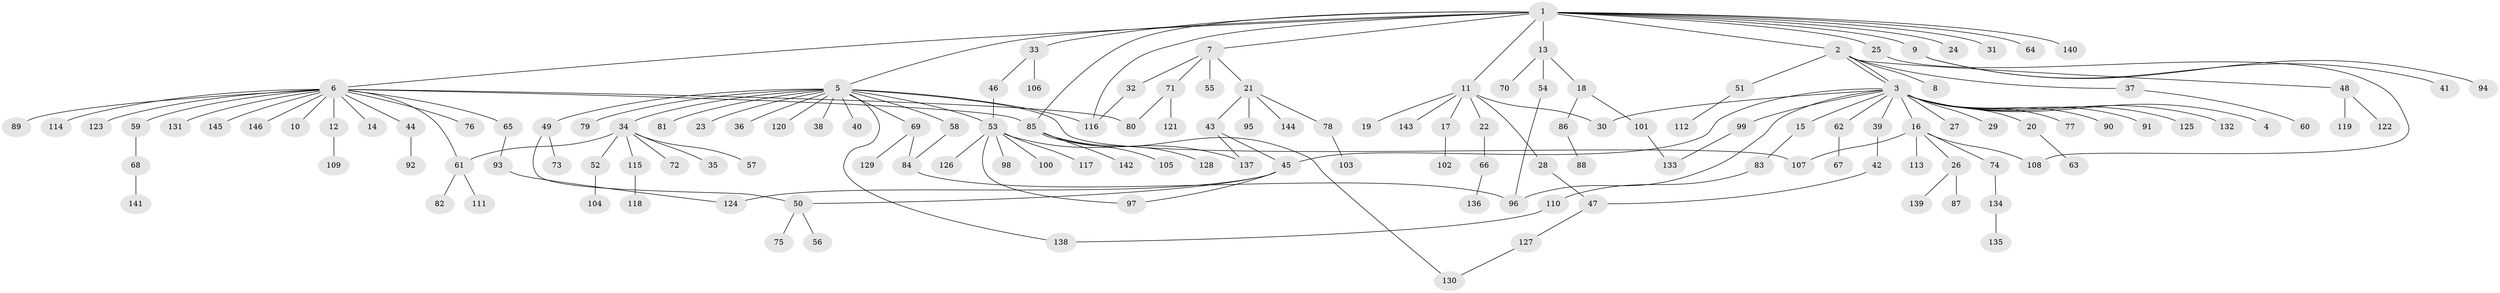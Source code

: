 // coarse degree distribution, {14: 0.009615384615384616, 5: 0.038461538461538464, 17: 0.009615384615384616, 15: 0.009615384615384616, 16: 0.009615384615384616, 4: 0.028846153846153848, 2: 0.2980769230769231, 1: 0.5, 6: 0.019230769230769232, 3: 0.0673076923076923, 7: 0.009615384615384616}
// Generated by graph-tools (version 1.1) at 2025/50/03/04/25 22:50:24]
// undirected, 146 vertices, 167 edges
graph export_dot {
  node [color=gray90,style=filled];
  1;
  2;
  3;
  4;
  5;
  6;
  7;
  8;
  9;
  10;
  11;
  12;
  13;
  14;
  15;
  16;
  17;
  18;
  19;
  20;
  21;
  22;
  23;
  24;
  25;
  26;
  27;
  28;
  29;
  30;
  31;
  32;
  33;
  34;
  35;
  36;
  37;
  38;
  39;
  40;
  41;
  42;
  43;
  44;
  45;
  46;
  47;
  48;
  49;
  50;
  51;
  52;
  53;
  54;
  55;
  56;
  57;
  58;
  59;
  60;
  61;
  62;
  63;
  64;
  65;
  66;
  67;
  68;
  69;
  70;
  71;
  72;
  73;
  74;
  75;
  76;
  77;
  78;
  79;
  80;
  81;
  82;
  83;
  84;
  85;
  86;
  87;
  88;
  89;
  90;
  91;
  92;
  93;
  94;
  95;
  96;
  97;
  98;
  99;
  100;
  101;
  102;
  103;
  104;
  105;
  106;
  107;
  108;
  109;
  110;
  111;
  112;
  113;
  114;
  115;
  116;
  117;
  118;
  119;
  120;
  121;
  122;
  123;
  124;
  125;
  126;
  127;
  128;
  129;
  130;
  131;
  132;
  133;
  134;
  135;
  136;
  137;
  138;
  139;
  140;
  141;
  142;
  143;
  144;
  145;
  146;
  1 -- 2;
  1 -- 5;
  1 -- 6;
  1 -- 7;
  1 -- 9;
  1 -- 11;
  1 -- 13;
  1 -- 24;
  1 -- 25;
  1 -- 31;
  1 -- 33;
  1 -- 64;
  1 -- 85;
  1 -- 116;
  1 -- 140;
  2 -- 3;
  2 -- 3;
  2 -- 8;
  2 -- 37;
  2 -- 48;
  2 -- 51;
  3 -- 4;
  3 -- 15;
  3 -- 16;
  3 -- 20;
  3 -- 27;
  3 -- 29;
  3 -- 30;
  3 -- 39;
  3 -- 45;
  3 -- 62;
  3 -- 77;
  3 -- 90;
  3 -- 91;
  3 -- 96;
  3 -- 99;
  3 -- 125;
  3 -- 132;
  5 -- 23;
  5 -- 34;
  5 -- 36;
  5 -- 38;
  5 -- 40;
  5 -- 49;
  5 -- 53;
  5 -- 58;
  5 -- 69;
  5 -- 79;
  5 -- 81;
  5 -- 107;
  5 -- 116;
  5 -- 120;
  5 -- 138;
  6 -- 10;
  6 -- 12;
  6 -- 14;
  6 -- 44;
  6 -- 59;
  6 -- 61;
  6 -- 65;
  6 -- 76;
  6 -- 80;
  6 -- 85;
  6 -- 89;
  6 -- 114;
  6 -- 123;
  6 -- 131;
  6 -- 145;
  6 -- 146;
  7 -- 21;
  7 -- 32;
  7 -- 55;
  7 -- 71;
  9 -- 41;
  9 -- 94;
  11 -- 17;
  11 -- 19;
  11 -- 22;
  11 -- 28;
  11 -- 30;
  11 -- 143;
  12 -- 109;
  13 -- 18;
  13 -- 54;
  13 -- 70;
  15 -- 83;
  16 -- 26;
  16 -- 74;
  16 -- 107;
  16 -- 108;
  16 -- 113;
  17 -- 102;
  18 -- 86;
  18 -- 101;
  20 -- 63;
  21 -- 43;
  21 -- 78;
  21 -- 95;
  21 -- 144;
  22 -- 66;
  25 -- 108;
  26 -- 87;
  26 -- 139;
  28 -- 47;
  32 -- 116;
  33 -- 46;
  33 -- 106;
  34 -- 35;
  34 -- 52;
  34 -- 57;
  34 -- 61;
  34 -- 72;
  34 -- 115;
  37 -- 60;
  39 -- 42;
  42 -- 47;
  43 -- 45;
  43 -- 137;
  44 -- 92;
  45 -- 50;
  45 -- 97;
  45 -- 124;
  46 -- 53;
  47 -- 127;
  48 -- 119;
  48 -- 122;
  49 -- 50;
  49 -- 73;
  50 -- 56;
  50 -- 75;
  51 -- 112;
  52 -- 104;
  53 -- 97;
  53 -- 98;
  53 -- 100;
  53 -- 117;
  53 -- 126;
  53 -- 137;
  54 -- 96;
  58 -- 84;
  59 -- 68;
  61 -- 82;
  61 -- 111;
  62 -- 67;
  65 -- 93;
  66 -- 136;
  68 -- 141;
  69 -- 84;
  69 -- 129;
  71 -- 80;
  71 -- 121;
  74 -- 134;
  78 -- 103;
  83 -- 110;
  84 -- 96;
  85 -- 105;
  85 -- 128;
  85 -- 130;
  85 -- 142;
  86 -- 88;
  93 -- 124;
  99 -- 133;
  101 -- 133;
  110 -- 138;
  115 -- 118;
  127 -- 130;
  134 -- 135;
}
